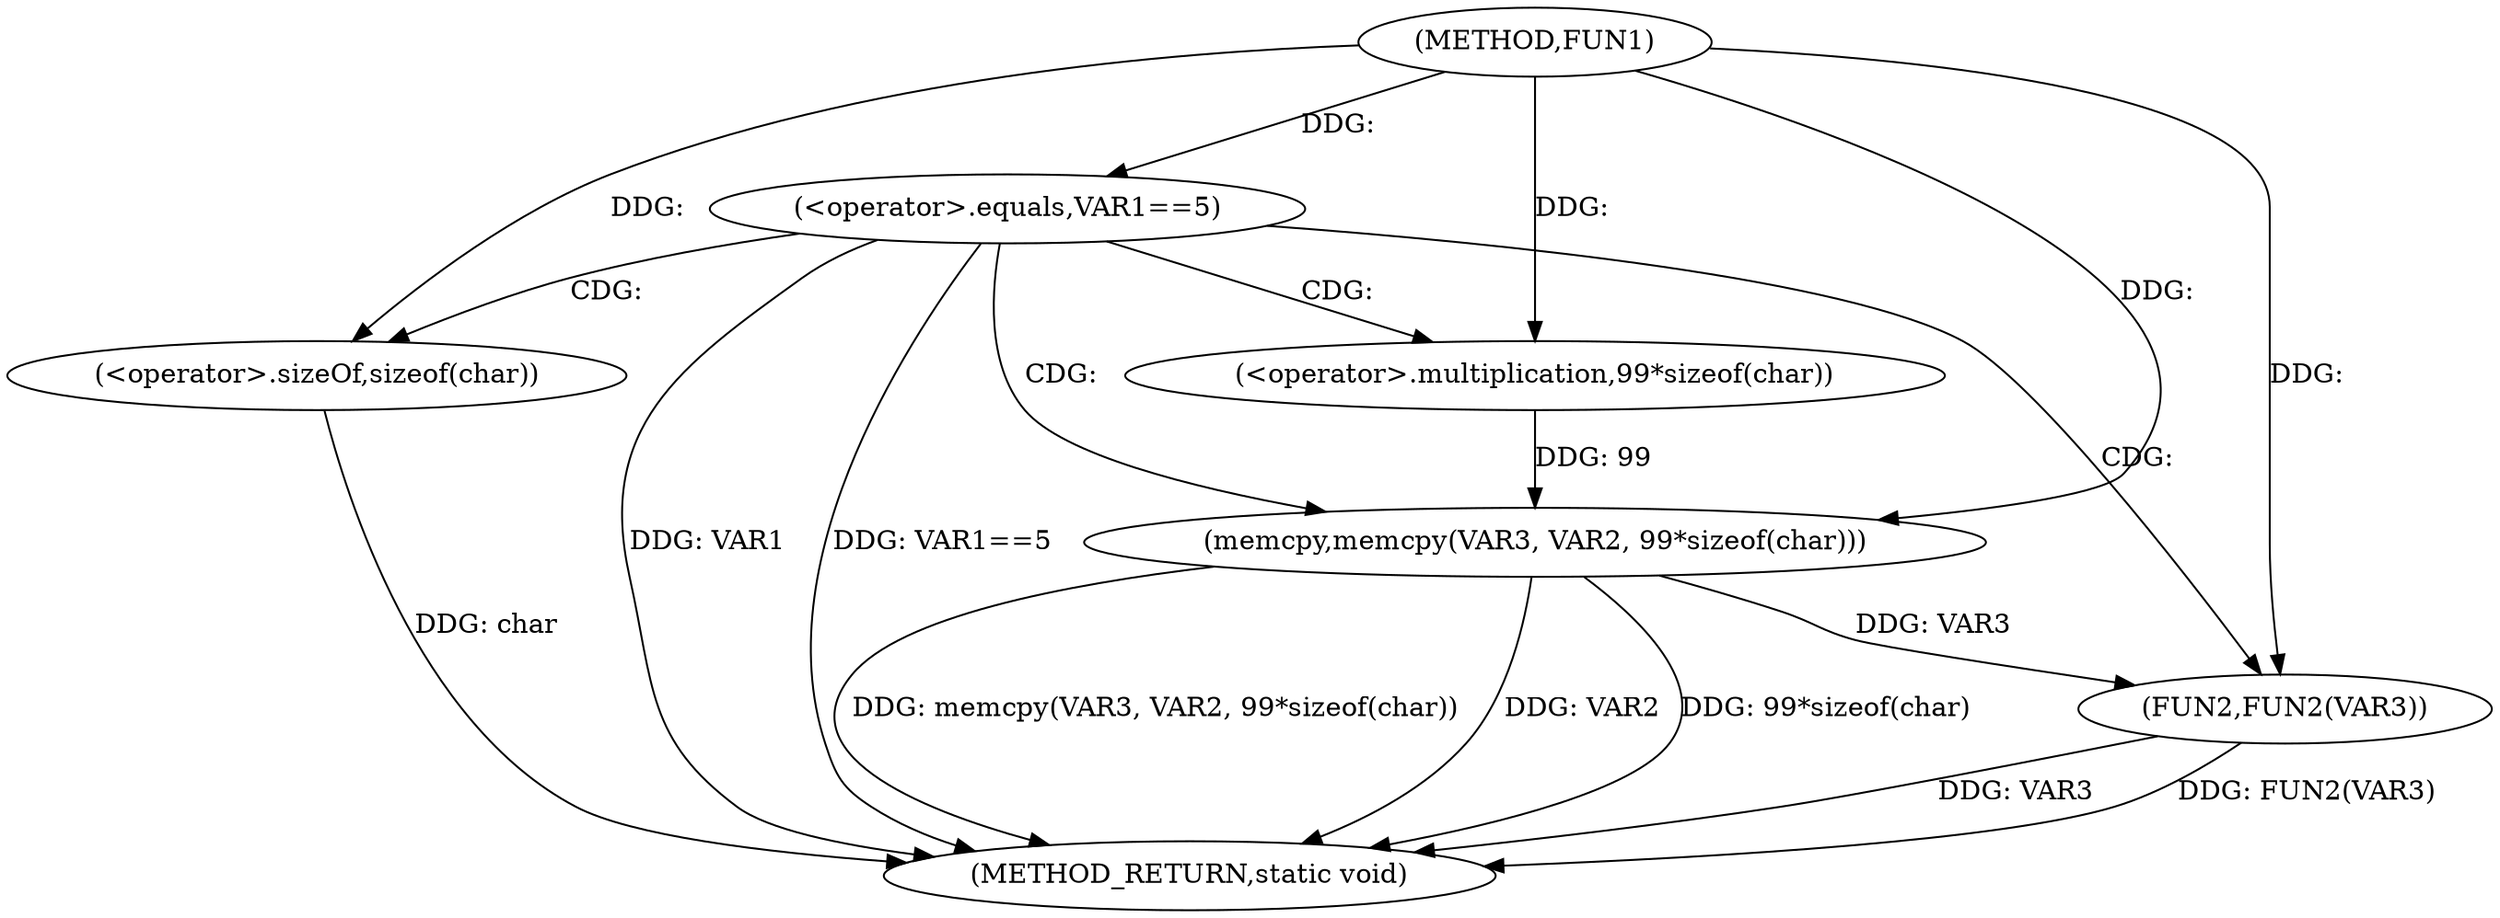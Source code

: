 digraph FUN1 {  
"1000100" [label = "(METHOD,FUN1)" ]
"1000119" [label = "(METHOD_RETURN,static void)" ]
"1000103" [label = "(<operator>.equals,VAR1==5)" ]
"1000110" [label = "(memcpy,memcpy(VAR3, VAR2, 99*sizeof(char)))" ]
"1000113" [label = "(<operator>.multiplication,99*sizeof(char))" ]
"1000115" [label = "(<operator>.sizeOf,sizeof(char))" ]
"1000117" [label = "(FUN2,FUN2(VAR3))" ]
  "1000117" -> "1000119"  [ label = "DDG: FUN2(VAR3)"] 
  "1000103" -> "1000119"  [ label = "DDG: VAR1"] 
  "1000103" -> "1000119"  [ label = "DDG: VAR1==5"] 
  "1000117" -> "1000119"  [ label = "DDG: VAR3"] 
  "1000110" -> "1000119"  [ label = "DDG: VAR2"] 
  "1000115" -> "1000119"  [ label = "DDG: char"] 
  "1000110" -> "1000119"  [ label = "DDG: 99*sizeof(char)"] 
  "1000110" -> "1000119"  [ label = "DDG: memcpy(VAR3, VAR2, 99*sizeof(char))"] 
  "1000100" -> "1000103"  [ label = "DDG: "] 
  "1000100" -> "1000110"  [ label = "DDG: "] 
  "1000113" -> "1000110"  [ label = "DDG: 99"] 
  "1000100" -> "1000113"  [ label = "DDG: "] 
  "1000100" -> "1000115"  [ label = "DDG: "] 
  "1000110" -> "1000117"  [ label = "DDG: VAR3"] 
  "1000100" -> "1000117"  [ label = "DDG: "] 
  "1000103" -> "1000110"  [ label = "CDG: "] 
  "1000103" -> "1000115"  [ label = "CDG: "] 
  "1000103" -> "1000117"  [ label = "CDG: "] 
  "1000103" -> "1000113"  [ label = "CDG: "] 
}
